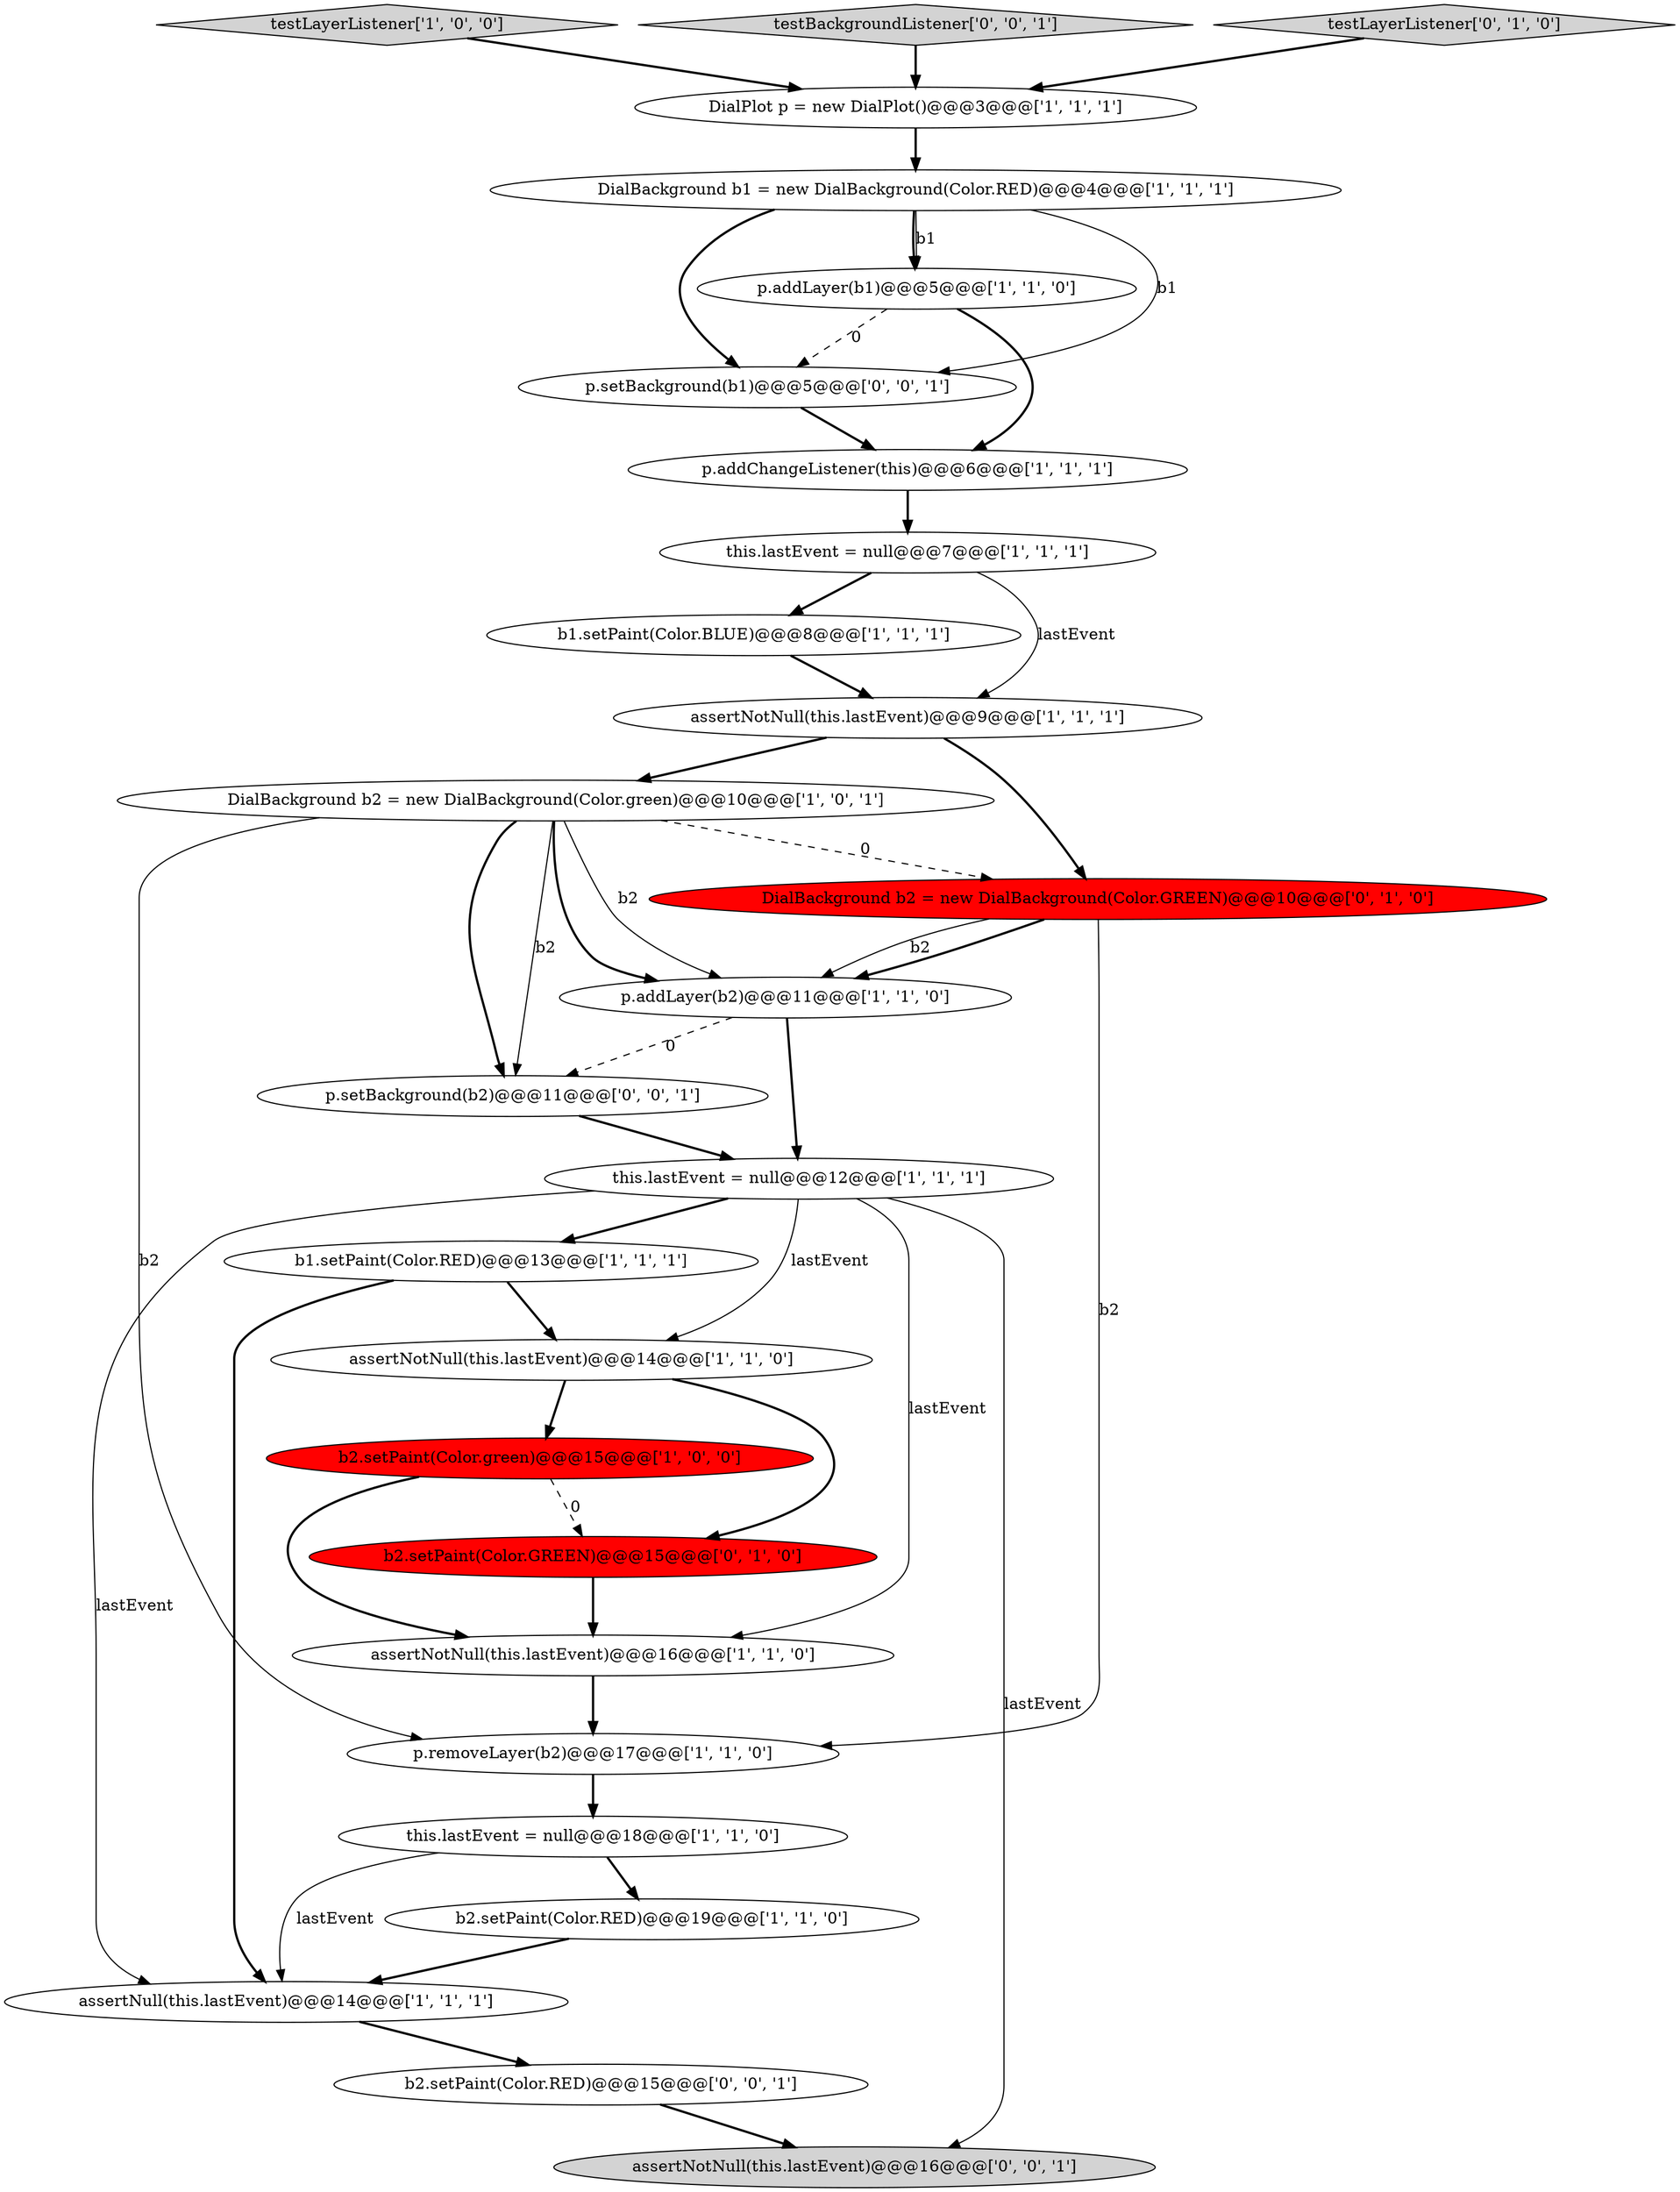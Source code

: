 digraph {
26 [style = filled, label = "p.setBackground(b2)@@@11@@@['0', '0', '1']", fillcolor = white, shape = ellipse image = "AAA0AAABBB3BBB"];
19 [style = filled, label = "DialBackground b2 = new DialBackground(Color.GREEN)@@@10@@@['0', '1', '0']", fillcolor = red, shape = ellipse image = "AAA1AAABBB2BBB"];
15 [style = filled, label = "DialPlot p = new DialPlot()@@@3@@@['1', '1', '1']", fillcolor = white, shape = ellipse image = "AAA0AAABBB1BBB"];
9 [style = filled, label = "this.lastEvent = null@@@18@@@['1', '1', '0']", fillcolor = white, shape = ellipse image = "AAA0AAABBB1BBB"];
23 [style = filled, label = "p.setBackground(b1)@@@5@@@['0', '0', '1']", fillcolor = white, shape = ellipse image = "AAA0AAABBB3BBB"];
11 [style = filled, label = "b2.setPaint(Color.green)@@@15@@@['1', '0', '0']", fillcolor = red, shape = ellipse image = "AAA1AAABBB1BBB"];
3 [style = filled, label = "assertNotNull(this.lastEvent)@@@14@@@['1', '1', '0']", fillcolor = white, shape = ellipse image = "AAA0AAABBB1BBB"];
16 [style = filled, label = "p.removeLayer(b2)@@@17@@@['1', '1', '0']", fillcolor = white, shape = ellipse image = "AAA0AAABBB1BBB"];
10 [style = filled, label = "testLayerListener['1', '0', '0']", fillcolor = lightgray, shape = diamond image = "AAA0AAABBB1BBB"];
17 [style = filled, label = "DialBackground b2 = new DialBackground(Color.green)@@@10@@@['1', '0', '1']", fillcolor = white, shape = ellipse image = "AAA0AAABBB1BBB"];
12 [style = filled, label = "b1.setPaint(Color.BLUE)@@@8@@@['1', '1', '1']", fillcolor = white, shape = ellipse image = "AAA0AAABBB1BBB"];
13 [style = filled, label = "assertNull(this.lastEvent)@@@14@@@['1', '1', '1']", fillcolor = white, shape = ellipse image = "AAA0AAABBB1BBB"];
24 [style = filled, label = "assertNotNull(this.lastEvent)@@@16@@@['0', '0', '1']", fillcolor = lightgray, shape = ellipse image = "AAA0AAABBB3BBB"];
14 [style = filled, label = "DialBackground b1 = new DialBackground(Color.RED)@@@4@@@['1', '1', '1']", fillcolor = white, shape = ellipse image = "AAA0AAABBB1BBB"];
22 [style = filled, label = "b2.setPaint(Color.RED)@@@15@@@['0', '0', '1']", fillcolor = white, shape = ellipse image = "AAA0AAABBB3BBB"];
25 [style = filled, label = "testBackgroundListener['0', '0', '1']", fillcolor = lightgray, shape = diamond image = "AAA0AAABBB3BBB"];
7 [style = filled, label = "b1.setPaint(Color.RED)@@@13@@@['1', '1', '1']", fillcolor = white, shape = ellipse image = "AAA0AAABBB1BBB"];
4 [style = filled, label = "p.addLayer(b2)@@@11@@@['1', '1', '0']", fillcolor = white, shape = ellipse image = "AAA0AAABBB1BBB"];
6 [style = filled, label = "p.addLayer(b1)@@@5@@@['1', '1', '0']", fillcolor = white, shape = ellipse image = "AAA0AAABBB1BBB"];
1 [style = filled, label = "this.lastEvent = null@@@12@@@['1', '1', '1']", fillcolor = white, shape = ellipse image = "AAA0AAABBB1BBB"];
21 [style = filled, label = "testLayerListener['0', '1', '0']", fillcolor = lightgray, shape = diamond image = "AAA0AAABBB2BBB"];
8 [style = filled, label = "assertNotNull(this.lastEvent)@@@16@@@['1', '1', '0']", fillcolor = white, shape = ellipse image = "AAA0AAABBB1BBB"];
5 [style = filled, label = "b2.setPaint(Color.RED)@@@19@@@['1', '1', '0']", fillcolor = white, shape = ellipse image = "AAA0AAABBB1BBB"];
2 [style = filled, label = "this.lastEvent = null@@@7@@@['1', '1', '1']", fillcolor = white, shape = ellipse image = "AAA0AAABBB1BBB"];
0 [style = filled, label = "p.addChangeListener(this)@@@6@@@['1', '1', '1']", fillcolor = white, shape = ellipse image = "AAA0AAABBB1BBB"];
18 [style = filled, label = "assertNotNull(this.lastEvent)@@@9@@@['1', '1', '1']", fillcolor = white, shape = ellipse image = "AAA0AAABBB1BBB"];
20 [style = filled, label = "b2.setPaint(Color.GREEN)@@@15@@@['0', '1', '0']", fillcolor = red, shape = ellipse image = "AAA1AAABBB2BBB"];
7->13 [style = bold, label=""];
2->18 [style = solid, label="lastEvent"];
8->16 [style = bold, label=""];
17->26 [style = bold, label=""];
11->20 [style = dashed, label="0"];
10->15 [style = bold, label=""];
9->13 [style = solid, label="lastEvent"];
15->14 [style = bold, label=""];
14->23 [style = solid, label="b1"];
21->15 [style = bold, label=""];
26->1 [style = bold, label=""];
0->2 [style = bold, label=""];
17->4 [style = bold, label=""];
3->11 [style = bold, label=""];
18->19 [style = bold, label=""];
18->17 [style = bold, label=""];
1->13 [style = solid, label="lastEvent"];
6->0 [style = bold, label=""];
4->26 [style = dashed, label="0"];
19->16 [style = solid, label="b2"];
23->0 [style = bold, label=""];
1->7 [style = bold, label=""];
17->26 [style = solid, label="b2"];
7->3 [style = bold, label=""];
2->12 [style = bold, label=""];
14->6 [style = solid, label="b1"];
19->4 [style = solid, label="b2"];
1->24 [style = solid, label="lastEvent"];
20->8 [style = bold, label=""];
3->20 [style = bold, label=""];
1->3 [style = solid, label="lastEvent"];
14->23 [style = bold, label=""];
5->13 [style = bold, label=""];
12->18 [style = bold, label=""];
17->4 [style = solid, label="b2"];
9->5 [style = bold, label=""];
25->15 [style = bold, label=""];
17->16 [style = solid, label="b2"];
11->8 [style = bold, label=""];
4->1 [style = bold, label=""];
1->8 [style = solid, label="lastEvent"];
19->4 [style = bold, label=""];
13->22 [style = bold, label=""];
22->24 [style = bold, label=""];
14->6 [style = bold, label=""];
16->9 [style = bold, label=""];
6->23 [style = dashed, label="0"];
17->19 [style = dashed, label="0"];
}
